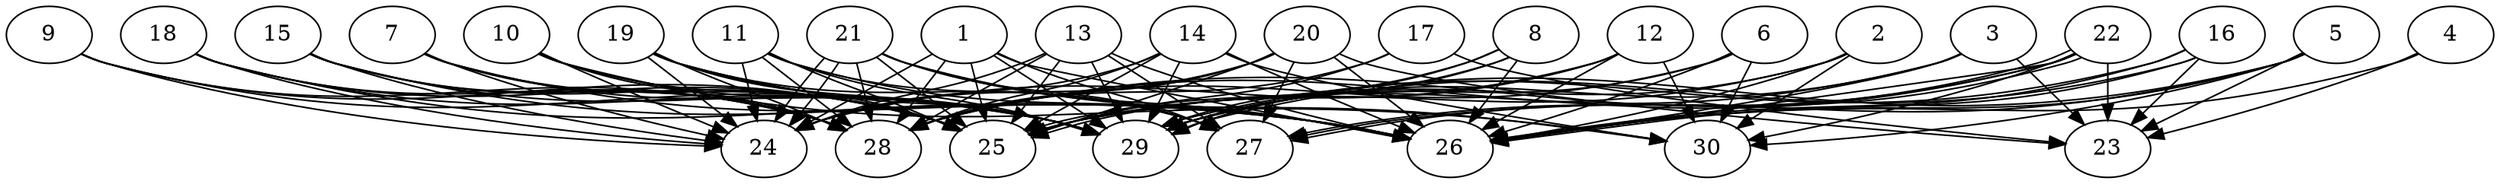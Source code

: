 // DAG automatically generated by daggen at Thu Oct  3 14:04:18 2019
// ./daggen --dot -n 30 --ccr 0.4 --fat 0.9 --regular 0.9 --density 0.9 --mindata 5242880 --maxdata 52428800 
digraph G {
  1 [size="81912320", alpha="0.01", expect_size="32764928"] 
  1 -> 24 [size ="32764928"]
  1 -> 25 [size ="32764928"]
  1 -> 26 [size ="32764928"]
  1 -> 27 [size ="32764928"]
  1 -> 28 [size ="32764928"]
  1 -> 29 [size ="32764928"]
  2 [size="37731840", alpha="0.19", expect_size="15092736"] 
  2 -> 25 [size ="15092736"]
  2 -> 26 [size ="15092736"]
  2 -> 29 [size ="15092736"]
  2 -> 30 [size ="15092736"]
  3 [size="106117120", alpha="0.04", expect_size="42446848"] 
  3 -> 23 [size ="42446848"]
  3 -> 26 [size ="42446848"]
  3 -> 28 [size ="42446848"]
  3 -> 29 [size ="42446848"]
  4 [size="34027520", alpha="0.08", expect_size="13611008"] 
  4 -> 23 [size ="13611008"]
  4 -> 26 [size ="13611008"]
  5 [size="127383040", alpha="0.01", expect_size="50953216"] 
  5 -> 23 [size ="50953216"]
  5 -> 26 [size ="50953216"]
  5 -> 27 [size ="50953216"]
  5 -> 29 [size ="50953216"]
  5 -> 30 [size ="50953216"]
  6 [size="57425920", alpha="0.07", expect_size="22970368"] 
  6 -> 26 [size ="22970368"]
  6 -> 28 [size ="22970368"]
  6 -> 29 [size ="22970368"]
  6 -> 30 [size ="22970368"]
  7 [size="98114560", alpha="0.06", expect_size="39245824"] 
  7 -> 24 [size ="39245824"]
  7 -> 25 [size ="39245824"]
  7 -> 26 [size ="39245824"]
  7 -> 28 [size ="39245824"]
  7 -> 29 [size ="39245824"]
  8 [size="126346240", alpha="0.01", expect_size="50538496"] 
  8 -> 25 [size ="50538496"]
  8 -> 25 [size ="50538496"]
  8 -> 26 [size ="50538496"]
  8 -> 29 [size ="50538496"]
  8 -> 29 [size ="50538496"]
  9 [size="75304960", alpha="0.10", expect_size="30121984"] 
  9 -> 24 [size ="30121984"]
  9 -> 25 [size ="30121984"]
  9 -> 28 [size ="30121984"]
  9 -> 29 [size ="30121984"]
  10 [size="40537600", alpha="0.05", expect_size="16215040"] 
  10 -> 24 [size ="16215040"]
  10 -> 25 [size ="16215040"]
  10 -> 28 [size ="16215040"]
  10 -> 29 [size ="16215040"]
  10 -> 30 [size ="16215040"]
  11 [size="124267520", alpha="0.01", expect_size="49707008"] 
  11 -> 24 [size ="49707008"]
  11 -> 25 [size ="49707008"]
  11 -> 26 [size ="49707008"]
  11 -> 27 [size ="49707008"]
  11 -> 28 [size ="49707008"]
  11 -> 29 [size ="49707008"]
  12 [size="14947840", alpha="0.06", expect_size="5979136"] 
  12 -> 24 [size ="5979136"]
  12 -> 25 [size ="5979136"]
  12 -> 26 [size ="5979136"]
  12 -> 29 [size ="5979136"]
  12 -> 30 [size ="5979136"]
  13 [size="125775360", alpha="0.08", expect_size="50310144"] 
  13 -> 24 [size ="50310144"]
  13 -> 25 [size ="50310144"]
  13 -> 26 [size ="50310144"]
  13 -> 27 [size ="50310144"]
  13 -> 28 [size ="50310144"]
  13 -> 29 [size ="50310144"]
  14 [size="30082560", alpha="0.00", expect_size="12033024"] 
  14 -> 24 [size ="12033024"]
  14 -> 25 [size ="12033024"]
  14 -> 26 [size ="12033024"]
  14 -> 28 [size ="12033024"]
  14 -> 29 [size ="12033024"]
  14 -> 30 [size ="12033024"]
  15 [size="74836480", alpha="0.04", expect_size="29934592"] 
  15 -> 24 [size ="29934592"]
  15 -> 25 [size ="29934592"]
  15 -> 26 [size ="29934592"]
  15 -> 28 [size ="29934592"]
  15 -> 29 [size ="29934592"]
  16 [size="83356160", alpha="0.07", expect_size="33342464"] 
  16 -> 23 [size ="33342464"]
  16 -> 26 [size ="33342464"]
  16 -> 26 [size ="33342464"]
  16 -> 29 [size ="33342464"]
  16 -> 29 [size ="33342464"]
  17 [size="122475520", alpha="0.17", expect_size="48990208"] 
  17 -> 23 [size ="48990208"]
  17 -> 25 [size ="48990208"]
  17 -> 28 [size ="48990208"]
  18 [size="38597120", alpha="0.03", expect_size="15438848"] 
  18 -> 24 [size ="15438848"]
  18 -> 25 [size ="15438848"]
  18 -> 26 [size ="15438848"]
  18 -> 28 [size ="15438848"]
  18 -> 29 [size ="15438848"]
  19 [size="41950720", alpha="0.14", expect_size="16780288"] 
  19 -> 24 [size ="16780288"]
  19 -> 25 [size ="16780288"]
  19 -> 26 [size ="16780288"]
  19 -> 27 [size ="16780288"]
  19 -> 28 [size ="16780288"]
  19 -> 29 [size ="16780288"]
  20 [size="103070720", alpha="0.02", expect_size="41228288"] 
  20 -> 23 [size ="41228288"]
  20 -> 24 [size ="41228288"]
  20 -> 25 [size ="41228288"]
  20 -> 26 [size ="41228288"]
  20 -> 27 [size ="41228288"]
  20 -> 28 [size ="41228288"]
  21 [size="15385600", alpha="0.02", expect_size="6154240"] 
  21 -> 24 [size ="6154240"]
  21 -> 24 [size ="6154240"]
  21 -> 25 [size ="6154240"]
  21 -> 26 [size ="6154240"]
  21 -> 27 [size ="6154240"]
  21 -> 28 [size ="6154240"]
  21 -> 30 [size ="6154240"]
  22 [size="20060160", alpha="0.06", expect_size="8024064"] 
  22 -> 23 [size ="8024064"]
  22 -> 25 [size ="8024064"]
  22 -> 26 [size ="8024064"]
  22 -> 27 [size ="8024064"]
  22 -> 27 [size ="8024064"]
  22 -> 28 [size ="8024064"]
  22 -> 30 [size ="8024064"]
  23 [size="53009920", alpha="0.06", expect_size="21203968"] 
  24 [size="98467840", alpha="0.10", expect_size="39387136"] 
  25 [size="99911680", alpha="0.13", expect_size="39964672"] 
  26 [size="125306880", alpha="0.03", expect_size="50122752"] 
  27 [size="48819200", alpha="0.08", expect_size="19527680"] 
  28 [size="30266880", alpha="0.12", expect_size="12106752"] 
  29 [size="45555200", alpha="0.06", expect_size="18222080"] 
  30 [size="125583360", alpha="0.06", expect_size="50233344"] 
}
